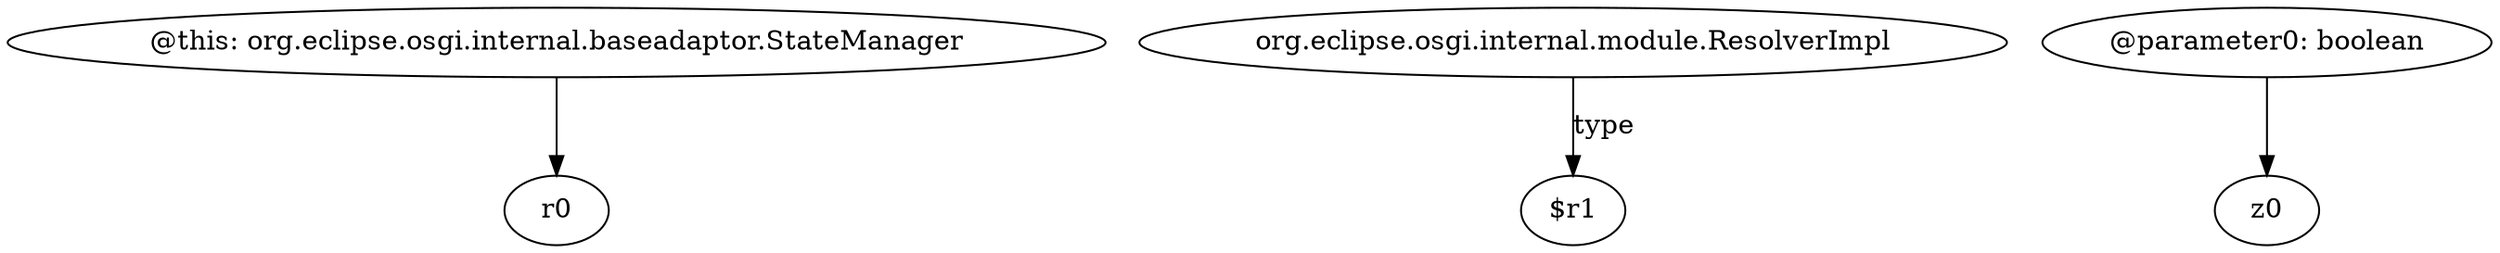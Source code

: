 digraph g {
0[label="@this: org.eclipse.osgi.internal.baseadaptor.StateManager"]
1[label="r0"]
0->1[label=""]
2[label="org.eclipse.osgi.internal.module.ResolverImpl"]
3[label="$r1"]
2->3[label="type"]
4[label="@parameter0: boolean"]
5[label="z0"]
4->5[label=""]
}